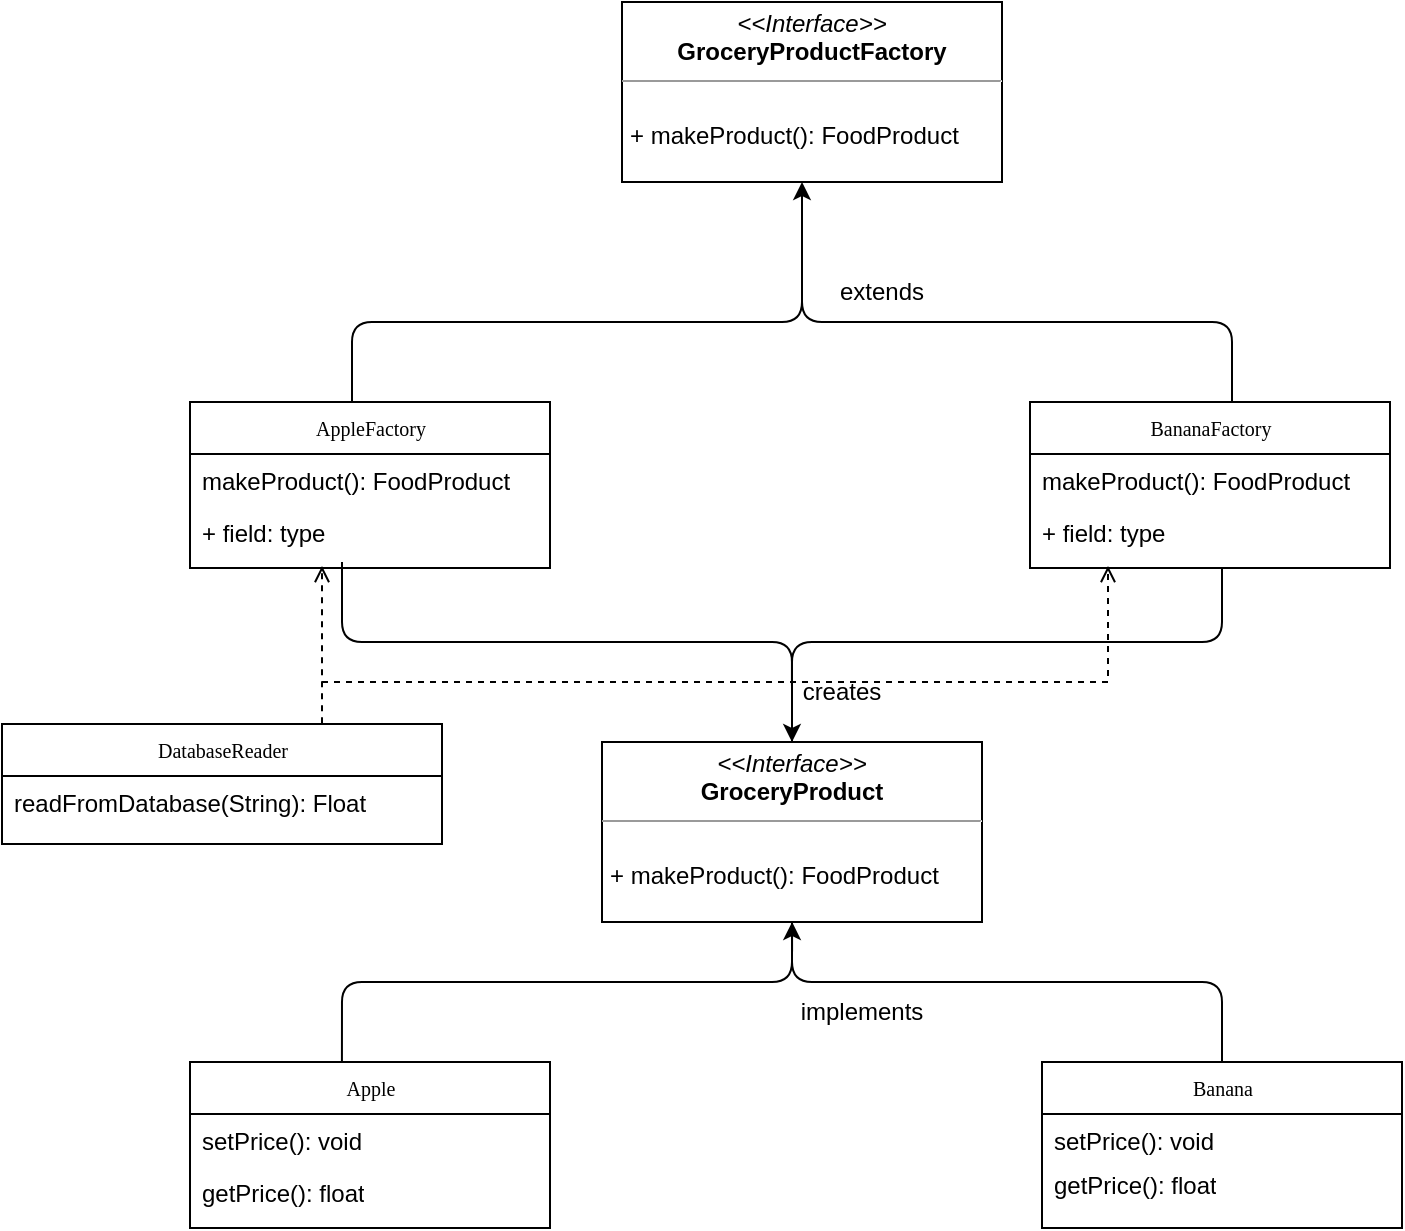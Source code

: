 <mxfile version="21.8.2" type="device">
  <diagram name="Page-1" id="c4acf3e9-155e-7222-9cf6-157b1a14988f">
    <mxGraphModel dx="219" dy="121" grid="1" gridSize="10" guides="1" tooltips="1" connect="1" arrows="1" fold="1" page="1" pageScale="1" pageWidth="850" pageHeight="1100" background="none" math="0" shadow="0">
      <root>
        <mxCell id="0" />
        <mxCell id="1" parent="0" />
        <mxCell id="5d2195bd80daf111-5" value="BananaFactory" style="swimlane;html=1;fontStyle=0;childLayout=stackLayout;horizontal=1;startSize=26;fillColor=none;horizontalStack=0;resizeParent=1;resizeLast=0;collapsible=1;marginBottom=0;swimlaneFillColor=#ffffff;rounded=0;shadow=0;comic=0;labelBackgroundColor=none;strokeWidth=1;fontFamily=Verdana;fontSize=10;align=center;" parent="1" vertex="1">
          <mxGeometry x="544" y="500" width="180" height="83" as="geometry" />
        </mxCell>
        <mxCell id="5d2195bd80daf111-6" value="makeProduct(): FoodProduct" style="text;html=1;strokeColor=none;fillColor=none;align=left;verticalAlign=top;spacingLeft=4;spacingRight=4;whiteSpace=wrap;overflow=hidden;rotatable=0;points=[[0,0.5],[1,0.5]];portConstraint=eastwest;" parent="5d2195bd80daf111-5" vertex="1">
          <mxGeometry y="26" width="180" height="26" as="geometry" />
        </mxCell>
        <mxCell id="5d2195bd80daf111-7" value="+ field: type" style="text;html=1;strokeColor=none;fillColor=none;align=left;verticalAlign=top;spacingLeft=4;spacingRight=4;whiteSpace=wrap;overflow=hidden;rotatable=0;points=[[0,0.5],[1,0.5]];portConstraint=eastwest;" parent="5d2195bd80daf111-5" vertex="1">
          <mxGeometry y="52" width="180" height="26" as="geometry" />
        </mxCell>
        <mxCell id="5d2195bd80daf111-15" value="&lt;p style=&quot;margin:0px;margin-top:4px;text-align:center;&quot;&gt;&lt;i&gt;&amp;lt;&amp;lt;Interface&amp;gt;&amp;gt;&lt;/i&gt;&lt;br&gt;&lt;b&gt;GroceryProductFactory&lt;/b&gt;&lt;/p&gt;&lt;hr size=&quot;1&quot;&gt;&lt;p style=&quot;margin:0px;margin-left:4px;&quot;&gt;&lt;br&gt;&lt;/p&gt;&lt;p style=&quot;margin:0px;margin-left:4px;&quot;&gt;+ makeProduct(): FoodProduct&lt;br&gt;&lt;/p&gt;" style="verticalAlign=top;align=left;overflow=fill;fontSize=12;fontFamily=Helvetica;html=1;rounded=0;shadow=0;comic=0;labelBackgroundColor=none;strokeWidth=1" parent="1" vertex="1">
          <mxGeometry x="340" y="300" width="190" height="90" as="geometry" />
        </mxCell>
        <mxCell id="XhzHhxyH45ngFj6v0UFi-4" value="AppleFactory" style="swimlane;html=1;fontStyle=0;childLayout=stackLayout;horizontal=1;startSize=26;fillColor=none;horizontalStack=0;resizeParent=1;resizeLast=0;collapsible=1;marginBottom=0;swimlaneFillColor=#ffffff;rounded=0;shadow=0;comic=0;labelBackgroundColor=none;strokeWidth=1;fontFamily=Verdana;fontSize=10;align=center;" parent="1" vertex="1">
          <mxGeometry x="124" y="500" width="180" height="83" as="geometry" />
        </mxCell>
        <mxCell id="XhzHhxyH45ngFj6v0UFi-5" value="makeProduct(): FoodProduct" style="text;html=1;strokeColor=none;fillColor=none;align=left;verticalAlign=top;spacingLeft=4;spacingRight=4;whiteSpace=wrap;overflow=hidden;rotatable=0;points=[[0,0.5],[1,0.5]];portConstraint=eastwest;" parent="XhzHhxyH45ngFj6v0UFi-4" vertex="1">
          <mxGeometry y="26" width="180" height="26" as="geometry" />
        </mxCell>
        <mxCell id="XhzHhxyH45ngFj6v0UFi-6" value="+ field: type" style="text;html=1;strokeColor=none;fillColor=none;align=left;verticalAlign=top;spacingLeft=4;spacingRight=4;whiteSpace=wrap;overflow=hidden;rotatable=0;points=[[0,0.5],[1,0.5]];portConstraint=eastwest;" parent="XhzHhxyH45ngFj6v0UFi-4" vertex="1">
          <mxGeometry y="52" width="180" height="26" as="geometry" />
        </mxCell>
        <mxCell id="XhzHhxyH45ngFj6v0UFi-10" value="&lt;p style=&quot;margin:0px;margin-top:4px;text-align:center;&quot;&gt;&lt;i&gt;&amp;lt;&amp;lt;Interface&amp;gt;&amp;gt;&lt;/i&gt;&lt;br&gt;&lt;b&gt;GroceryProduct&lt;/b&gt;&lt;/p&gt;&lt;hr size=&quot;1&quot;&gt;&lt;p style=&quot;margin:0px;margin-left:4px;&quot;&gt;&lt;br&gt;&lt;/p&gt;&lt;p style=&quot;margin:0px;margin-left:4px;&quot;&gt;+ makeProduct(): FoodProduct&lt;br&gt;&lt;/p&gt;" style="verticalAlign=top;align=left;overflow=fill;fontSize=12;fontFamily=Helvetica;html=1;rounded=0;shadow=0;comic=0;labelBackgroundColor=none;strokeWidth=1" parent="1" vertex="1">
          <mxGeometry x="330" y="670" width="190" height="90" as="geometry" />
        </mxCell>
        <mxCell id="XhzHhxyH45ngFj6v0UFi-11" value="Apple" style="swimlane;html=1;fontStyle=0;childLayout=stackLayout;horizontal=1;startSize=26;fillColor=none;horizontalStack=0;resizeParent=1;resizeLast=0;collapsible=1;marginBottom=0;swimlaneFillColor=#ffffff;rounded=0;shadow=0;comic=0;labelBackgroundColor=none;strokeWidth=1;fontFamily=Verdana;fontSize=10;align=center;" parent="1" vertex="1">
          <mxGeometry x="124" y="830" width="180" height="83" as="geometry" />
        </mxCell>
        <mxCell id="XhzHhxyH45ngFj6v0UFi-12" value="setPrice(): void" style="text;html=1;strokeColor=none;fillColor=none;align=left;verticalAlign=top;spacingLeft=4;spacingRight=4;whiteSpace=wrap;overflow=hidden;rotatable=0;points=[[0,0.5],[1,0.5]];portConstraint=eastwest;" parent="XhzHhxyH45ngFj6v0UFi-11" vertex="1">
          <mxGeometry y="26" width="180" height="26" as="geometry" />
        </mxCell>
        <mxCell id="XhzHhxyH45ngFj6v0UFi-13" value="getPrice(): float" style="text;html=1;strokeColor=none;fillColor=none;align=left;verticalAlign=top;spacingLeft=4;spacingRight=4;whiteSpace=wrap;overflow=hidden;rotatable=0;points=[[0,0.5],[1,0.5]];portConstraint=eastwest;" parent="XhzHhxyH45ngFj6v0UFi-11" vertex="1">
          <mxGeometry y="52" width="180" height="26" as="geometry" />
        </mxCell>
        <mxCell id="XhzHhxyH45ngFj6v0UFi-17" value="Banana" style="swimlane;html=1;fontStyle=0;childLayout=stackLayout;horizontal=1;startSize=26;fillColor=none;horizontalStack=0;resizeParent=1;resizeLast=0;collapsible=1;marginBottom=0;swimlaneFillColor=#ffffff;rounded=0;shadow=0;comic=0;labelBackgroundColor=none;strokeWidth=1;fontFamily=Verdana;fontSize=10;align=center;" parent="1" vertex="1">
          <mxGeometry x="550" y="830" width="180" height="83" as="geometry" />
        </mxCell>
        <mxCell id="XhzHhxyH45ngFj6v0UFi-18" value="setPrice(): void" style="text;html=1;strokeColor=none;fillColor=none;align=left;verticalAlign=top;spacingLeft=4;spacingRight=4;whiteSpace=wrap;overflow=hidden;rotatable=0;points=[[0,0.5],[1,0.5]];portConstraint=eastwest;" parent="XhzHhxyH45ngFj6v0UFi-17" vertex="1">
          <mxGeometry y="26" width="180" height="22" as="geometry" />
        </mxCell>
        <mxCell id="XhzHhxyH45ngFj6v0UFi-19" value="getPrice(): float" style="text;html=1;strokeColor=none;fillColor=none;align=left;verticalAlign=top;spacingLeft=4;spacingRight=4;whiteSpace=wrap;overflow=hidden;rotatable=0;points=[[0,0.5],[1,0.5]];portConstraint=eastwest;" parent="XhzHhxyH45ngFj6v0UFi-17" vertex="1">
          <mxGeometry y="48" width="180" height="26" as="geometry" />
        </mxCell>
        <mxCell id="XhzHhxyH45ngFj6v0UFi-21" value="" style="endArrow=none;html=1;rounded=1;exitX=0.5;exitY=0;exitDx=0;exitDy=0;" parent="1" source="XhzHhxyH45ngFj6v0UFi-10" edge="1">
          <mxGeometry width="50" height="50" relative="1" as="geometry">
            <mxPoint x="590" y="633" as="sourcePoint" />
            <mxPoint x="640" y="583" as="targetPoint" />
            <Array as="points">
              <mxPoint x="425" y="620" />
              <mxPoint x="640" y="620" />
            </Array>
          </mxGeometry>
        </mxCell>
        <mxCell id="XhzHhxyH45ngFj6v0UFi-22" value="" style="endArrow=none;html=1;rounded=1;" parent="1" edge="1">
          <mxGeometry width="50" height="50" relative="1" as="geometry">
            <mxPoint x="200" y="580" as="sourcePoint" />
            <mxPoint x="425" y="670" as="targetPoint" />
            <Array as="points">
              <mxPoint x="200" y="620" />
              <mxPoint x="425" y="620" />
            </Array>
          </mxGeometry>
        </mxCell>
        <mxCell id="XhzHhxyH45ngFj6v0UFi-25" value="creates" style="text;html=1;strokeColor=none;fillColor=none;align=center;verticalAlign=middle;whiteSpace=wrap;rounded=0;" parent="1" vertex="1">
          <mxGeometry x="420" y="630" width="60" height="30" as="geometry" />
        </mxCell>
        <mxCell id="XhzHhxyH45ngFj6v0UFi-27" value="" style="endArrow=none;html=1;rounded=1;exitX=0.5;exitY=1;exitDx=0;exitDy=0;entryX=0.5;entryY=0;entryDx=0;entryDy=0;" parent="1" source="XhzHhxyH45ngFj6v0UFi-10" target="XhzHhxyH45ngFj6v0UFi-17" edge="1">
          <mxGeometry width="50" height="50" relative="1" as="geometry">
            <mxPoint x="425" y="840" as="sourcePoint" />
            <mxPoint x="640" y="753" as="targetPoint" />
            <Array as="points">
              <mxPoint x="425" y="790" />
              <mxPoint x="640" y="790" />
            </Array>
          </mxGeometry>
        </mxCell>
        <mxCell id="XhzHhxyH45ngFj6v0UFi-28" value="" style="endArrow=none;html=1;rounded=1;exitX=0.422;exitY=0;exitDx=0;exitDy=0;exitPerimeter=0;entryX=0.5;entryY=1;entryDx=0;entryDy=0;" parent="1" source="XhzHhxyH45ngFj6v0UFi-11" target="XhzHhxyH45ngFj6v0UFi-10" edge="1">
          <mxGeometry width="50" height="50" relative="1" as="geometry">
            <mxPoint x="200" y="750" as="sourcePoint" />
            <mxPoint x="425" y="840" as="targetPoint" />
            <Array as="points">
              <mxPoint x="200" y="790" />
              <mxPoint x="425" y="790" />
            </Array>
          </mxGeometry>
        </mxCell>
        <mxCell id="XhzHhxyH45ngFj6v0UFi-31" value="" style="endArrow=classic;html=1;rounded=0;entryX=0.474;entryY=1;entryDx=0;entryDy=0;entryPerimeter=0;" parent="1" edge="1">
          <mxGeometry width="50" height="50" relative="1" as="geometry">
            <mxPoint x="425" y="780" as="sourcePoint" />
            <mxPoint x="425.06" y="760.0" as="targetPoint" />
          </mxGeometry>
        </mxCell>
        <mxCell id="XhzHhxyH45ngFj6v0UFi-32" value="implements" style="text;html=1;strokeColor=none;fillColor=none;align=center;verticalAlign=middle;whiteSpace=wrap;rounded=0;" parent="1" vertex="1">
          <mxGeometry x="430" y="790" width="60" height="30" as="geometry" />
        </mxCell>
        <mxCell id="XhzHhxyH45ngFj6v0UFi-33" value="" style="endArrow=none;html=1;rounded=1;exitX=0.5;exitY=1;exitDx=0;exitDy=0;entryX=0.5;entryY=0;entryDx=0;entryDy=0;" parent="1" edge="1">
          <mxGeometry width="50" height="50" relative="1" as="geometry">
            <mxPoint x="430" y="430" as="sourcePoint" />
            <mxPoint x="645" y="500" as="targetPoint" />
            <Array as="points">
              <mxPoint x="430" y="460" />
              <mxPoint x="645" y="460" />
            </Array>
          </mxGeometry>
        </mxCell>
        <mxCell id="XhzHhxyH45ngFj6v0UFi-34" value="" style="endArrow=none;html=1;rounded=1;exitX=0.422;exitY=0;exitDx=0;exitDy=0;exitPerimeter=0;entryX=0.5;entryY=1;entryDx=0;entryDy=0;" parent="1" edge="1">
          <mxGeometry width="50" height="50" relative="1" as="geometry">
            <mxPoint x="205" y="500" as="sourcePoint" />
            <mxPoint x="430" y="430" as="targetPoint" />
            <Array as="points">
              <mxPoint x="205" y="460" />
              <mxPoint x="430" y="460" />
            </Array>
          </mxGeometry>
        </mxCell>
        <mxCell id="XhzHhxyH45ngFj6v0UFi-35" value="" style="endArrow=classic;html=1;rounded=0;" parent="1" edge="1">
          <mxGeometry width="50" height="50" relative="1" as="geometry">
            <mxPoint x="430" y="440" as="sourcePoint" />
            <mxPoint x="430" y="390" as="targetPoint" />
          </mxGeometry>
        </mxCell>
        <mxCell id="XhzHhxyH45ngFj6v0UFi-36" value="extends" style="text;html=1;strokeColor=none;fillColor=none;align=center;verticalAlign=middle;whiteSpace=wrap;rounded=0;" parent="1" vertex="1">
          <mxGeometry x="440" y="430" width="60" height="30" as="geometry" />
        </mxCell>
        <mxCell id="Y6mywKr-CXkbzrTmx3vU-2" value="DatabaseReader" style="swimlane;html=1;fontStyle=0;childLayout=stackLayout;horizontal=1;startSize=26;fillColor=none;horizontalStack=0;resizeParent=1;resizeLast=0;collapsible=1;marginBottom=0;swimlaneFillColor=#ffffff;rounded=0;shadow=0;comic=0;labelBackgroundColor=none;strokeWidth=1;fontFamily=Verdana;fontSize=10;align=center;" vertex="1" parent="1">
          <mxGeometry x="30" y="661" width="220" height="60" as="geometry" />
        </mxCell>
        <mxCell id="Y6mywKr-CXkbzrTmx3vU-3" value="readFromDatabase(String): Float" style="text;html=1;strokeColor=none;fillColor=none;align=left;verticalAlign=top;spacingLeft=4;spacingRight=4;whiteSpace=wrap;overflow=hidden;rotatable=0;points=[[0,0.5],[1,0.5]];portConstraint=eastwest;" vertex="1" parent="Y6mywKr-CXkbzrTmx3vU-2">
          <mxGeometry y="26" width="220" height="26" as="geometry" />
        </mxCell>
        <mxCell id="Y6mywKr-CXkbzrTmx3vU-5" value="" style="endArrow=open;html=1;rounded=0;align=center;verticalAlign=bottom;dashed=1;endFill=0;labelBackgroundColor=none;exitX=0.7;exitY=-0.023;exitDx=0;exitDy=0;exitPerimeter=0;" edge="1" parent="1">
          <mxGeometry relative="1" as="geometry">
            <mxPoint x="190" y="660.62" as="sourcePoint" />
            <mxPoint x="190" y="582" as="targetPoint" />
          </mxGeometry>
        </mxCell>
        <mxCell id="Y6mywKr-CXkbzrTmx3vU-6" value="" style="resizable=0;html=1;align=center;verticalAlign=top;labelBackgroundColor=none;" connectable="0" vertex="1" parent="Y6mywKr-CXkbzrTmx3vU-5">
          <mxGeometry relative="1" as="geometry" />
        </mxCell>
        <mxCell id="Y6mywKr-CXkbzrTmx3vU-9" value="" style="endArrow=open;html=1;rounded=0;align=center;verticalAlign=bottom;dashed=1;endFill=0;labelBackgroundColor=none;entryX=0.109;entryY=1.162;entryDx=0;entryDy=0;entryPerimeter=0;" edge="1" parent="1">
          <mxGeometry relative="1" as="geometry">
            <mxPoint x="190" y="640" as="sourcePoint" />
            <mxPoint x="583" y="582" as="targetPoint" />
            <Array as="points">
              <mxPoint x="583" y="640" />
            </Array>
          </mxGeometry>
        </mxCell>
        <mxCell id="Y6mywKr-CXkbzrTmx3vU-10" value="" style="resizable=0;html=1;align=center;verticalAlign=top;labelBackgroundColor=none;" connectable="0" vertex="1" parent="Y6mywKr-CXkbzrTmx3vU-9">
          <mxGeometry relative="1" as="geometry" />
        </mxCell>
        <mxCell id="Y6mywKr-CXkbzrTmx3vU-11" value="" style="endArrow=classic;html=1;rounded=0;entryX=0.5;entryY=0;entryDx=0;entryDy=0;exitX=0.083;exitY=-0.061;exitDx=0;exitDy=0;exitPerimeter=0;" edge="1" parent="1" source="XhzHhxyH45ngFj6v0UFi-25" target="XhzHhxyH45ngFj6v0UFi-10">
          <mxGeometry width="50" height="50" relative="1" as="geometry">
            <mxPoint x="460" y="600" as="sourcePoint" />
            <mxPoint x="510" y="550" as="targetPoint" />
          </mxGeometry>
        </mxCell>
      </root>
    </mxGraphModel>
  </diagram>
</mxfile>

